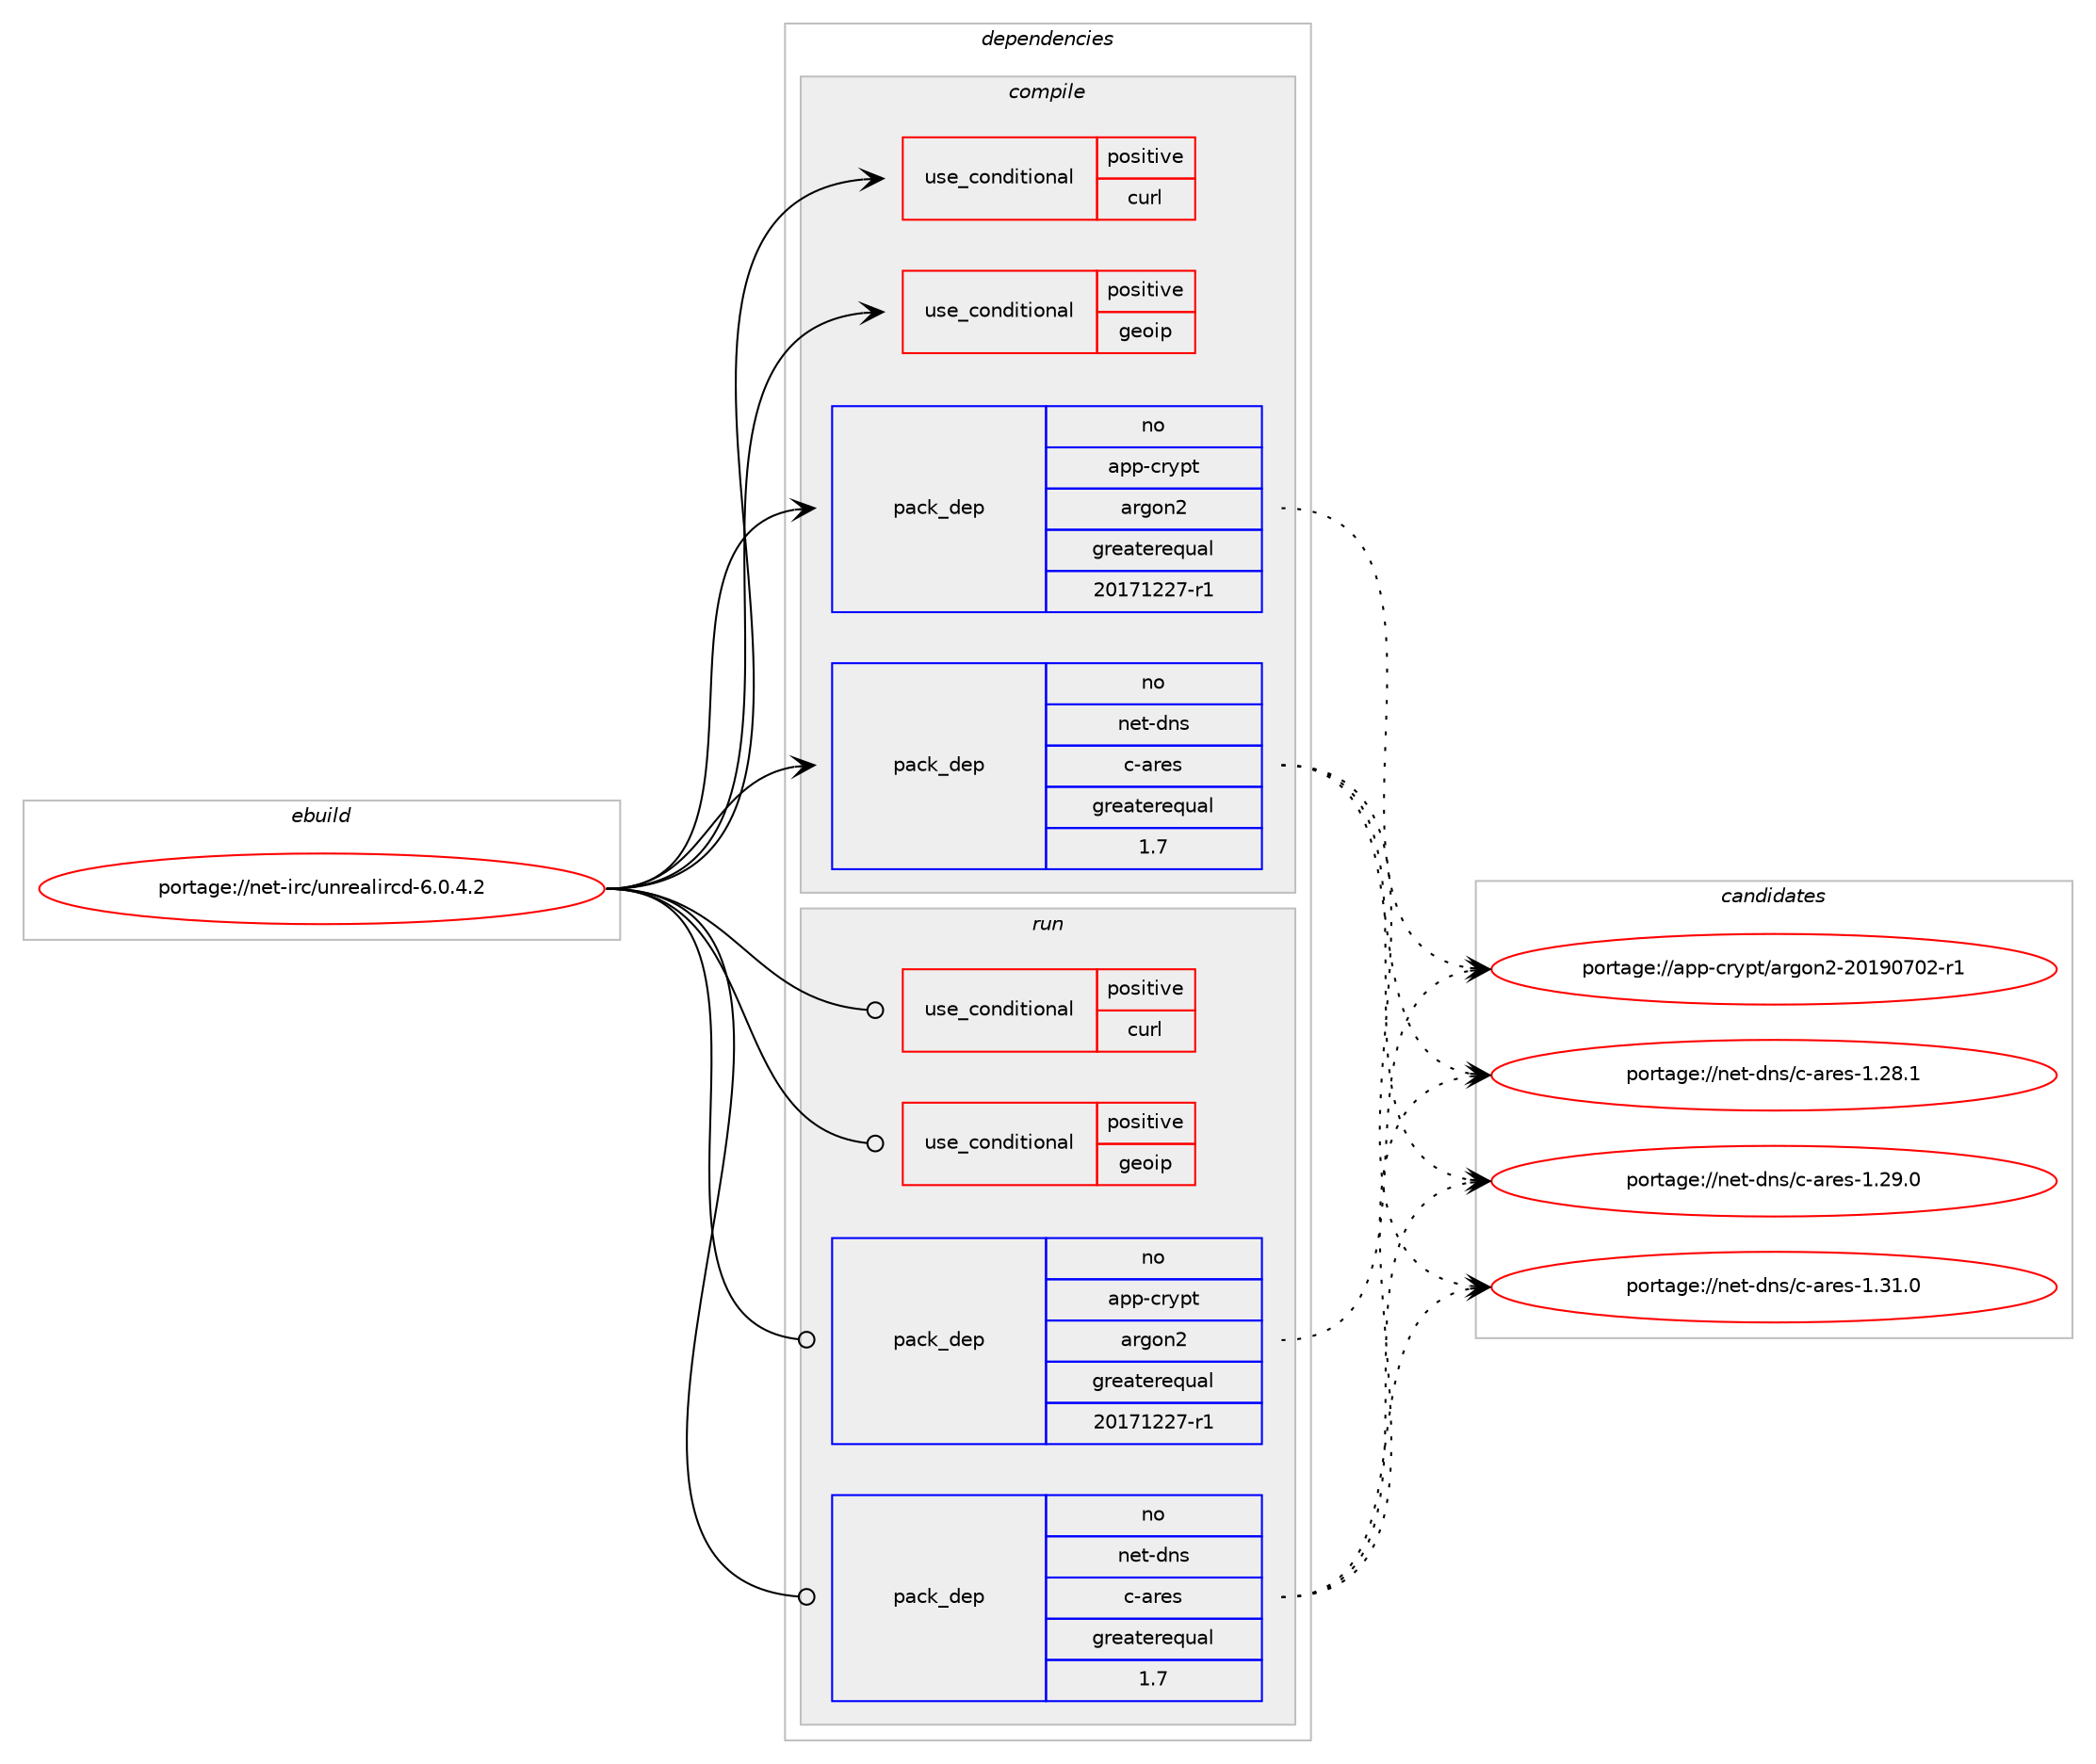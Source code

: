 digraph prolog {

# *************
# Graph options
# *************

newrank=true;
concentrate=true;
compound=true;
graph [rankdir=LR,fontname=Helvetica,fontsize=10,ranksep=1.5];#, ranksep=2.5, nodesep=0.2];
edge  [arrowhead=vee];
node  [fontname=Helvetica,fontsize=10];

# **********
# The ebuild
# **********

subgraph cluster_leftcol {
color=gray;
rank=same;
label=<<i>ebuild</i>>;
id [label="portage://net-irc/unrealircd-6.0.4.2", color=red, width=4, href="../net-irc/unrealircd-6.0.4.2.svg"];
}

# ****************
# The dependencies
# ****************

subgraph cluster_midcol {
color=gray;
label=<<i>dependencies</i>>;
subgraph cluster_compile {
fillcolor="#eeeeee";
style=filled;
label=<<i>compile</i>>;
subgraph cond90379 {
dependency181832 [label=<<TABLE BORDER="0" CELLBORDER="1" CELLSPACING="0" CELLPADDING="4"><TR><TD ROWSPAN="3" CELLPADDING="10">use_conditional</TD></TR><TR><TD>positive</TD></TR><TR><TD>curl</TD></TR></TABLE>>, shape=none, color=red];
# *** BEGIN UNKNOWN DEPENDENCY TYPE (TODO) ***
# dependency181832 -> package_dependency(portage://net-irc/unrealircd-6.0.4.2,install,no,net-misc,curl,none,[,,],[],[use(enable(adns),none)])
# *** END UNKNOWN DEPENDENCY TYPE (TODO) ***

}
id:e -> dependency181832:w [weight=20,style="solid",arrowhead="vee"];
subgraph cond90380 {
dependency181833 [label=<<TABLE BORDER="0" CELLBORDER="1" CELLSPACING="0" CELLPADDING="4"><TR><TD ROWSPAN="3" CELLPADDING="10">use_conditional</TD></TR><TR><TD>positive</TD></TR><TR><TD>geoip</TD></TR></TABLE>>, shape=none, color=red];
# *** BEGIN UNKNOWN DEPENDENCY TYPE (TODO) ***
# dependency181833 -> package_dependency(portage://net-irc/unrealircd-6.0.4.2,install,no,dev-libs,libmaxminddb,none,[,,],[],[])
# *** END UNKNOWN DEPENDENCY TYPE (TODO) ***

}
id:e -> dependency181833:w [weight=20,style="solid",arrowhead="vee"];
# *** BEGIN UNKNOWN DEPENDENCY TYPE (TODO) ***
# id -> package_dependency(portage://net-irc/unrealircd-6.0.4.2,install,no,acct-group,unrealircd,none,[,,],[],[])
# *** END UNKNOWN DEPENDENCY TYPE (TODO) ***

# *** BEGIN UNKNOWN DEPENDENCY TYPE (TODO) ***
# id -> package_dependency(portage://net-irc/unrealircd-6.0.4.2,install,no,acct-user,unrealircd,none,[,,],[],[])
# *** END UNKNOWN DEPENDENCY TYPE (TODO) ***

subgraph pack88878 {
dependency181834 [label=<<TABLE BORDER="0" CELLBORDER="1" CELLSPACING="0" CELLPADDING="4" WIDTH="220"><TR><TD ROWSPAN="6" CELLPADDING="30">pack_dep</TD></TR><TR><TD WIDTH="110">no</TD></TR><TR><TD>app-crypt</TD></TR><TR><TD>argon2</TD></TR><TR><TD>greaterequal</TD></TR><TR><TD>20171227-r1</TD></TR></TABLE>>, shape=none, color=blue];
}
id:e -> dependency181834:w [weight=20,style="solid",arrowhead="vee"];
# *** BEGIN UNKNOWN DEPENDENCY TYPE (TODO) ***
# id -> package_dependency(portage://net-irc/unrealircd-6.0.4.2,install,no,dev-libs,jansson,none,[,,],any_same_slot,[])
# *** END UNKNOWN DEPENDENCY TYPE (TODO) ***

# *** BEGIN UNKNOWN DEPENDENCY TYPE (TODO) ***
# id -> package_dependency(portage://net-irc/unrealircd-6.0.4.2,install,no,dev-libs,libpcre2,none,[,,],[],[])
# *** END UNKNOWN DEPENDENCY TYPE (TODO) ***

# *** BEGIN UNKNOWN DEPENDENCY TYPE (TODO) ***
# id -> package_dependency(portage://net-irc/unrealircd-6.0.4.2,install,no,dev-libs,libsodium,none,[,,],any_same_slot,[])
# *** END UNKNOWN DEPENDENCY TYPE (TODO) ***

# *** BEGIN UNKNOWN DEPENDENCY TYPE (TODO) ***
# id -> package_dependency(portage://net-irc/unrealircd-6.0.4.2,install,no,dev-libs,openssl,none,[,,],any_same_slot,[])
# *** END UNKNOWN DEPENDENCY TYPE (TODO) ***

subgraph pack88879 {
dependency181835 [label=<<TABLE BORDER="0" CELLBORDER="1" CELLSPACING="0" CELLPADDING="4" WIDTH="220"><TR><TD ROWSPAN="6" CELLPADDING="30">pack_dep</TD></TR><TR><TD WIDTH="110">no</TD></TR><TR><TD>net-dns</TD></TR><TR><TD>c-ares</TD></TR><TR><TD>greaterequal</TD></TR><TR><TD>1.7</TD></TR></TABLE>>, shape=none, color=blue];
}
id:e -> dependency181835:w [weight=20,style="solid",arrowhead="vee"];
# *** BEGIN UNKNOWN DEPENDENCY TYPE (TODO) ***
# id -> package_dependency(portage://net-irc/unrealircd-6.0.4.2,install,no,virtual,libcrypt,none,[,,],any_same_slot,[])
# *** END UNKNOWN DEPENDENCY TYPE (TODO) ***

}
subgraph cluster_compileandrun {
fillcolor="#eeeeee";
style=filled;
label=<<i>compile and run</i>>;
}
subgraph cluster_run {
fillcolor="#eeeeee";
style=filled;
label=<<i>run</i>>;
subgraph cond90381 {
dependency181836 [label=<<TABLE BORDER="0" CELLBORDER="1" CELLSPACING="0" CELLPADDING="4"><TR><TD ROWSPAN="3" CELLPADDING="10">use_conditional</TD></TR><TR><TD>positive</TD></TR><TR><TD>curl</TD></TR></TABLE>>, shape=none, color=red];
# *** BEGIN UNKNOWN DEPENDENCY TYPE (TODO) ***
# dependency181836 -> package_dependency(portage://net-irc/unrealircd-6.0.4.2,run,no,net-misc,curl,none,[,,],[],[use(enable(adns),none)])
# *** END UNKNOWN DEPENDENCY TYPE (TODO) ***

}
id:e -> dependency181836:w [weight=20,style="solid",arrowhead="odot"];
subgraph cond90382 {
dependency181837 [label=<<TABLE BORDER="0" CELLBORDER="1" CELLSPACING="0" CELLPADDING="4"><TR><TD ROWSPAN="3" CELLPADDING="10">use_conditional</TD></TR><TR><TD>positive</TD></TR><TR><TD>geoip</TD></TR></TABLE>>, shape=none, color=red];
# *** BEGIN UNKNOWN DEPENDENCY TYPE (TODO) ***
# dependency181837 -> package_dependency(portage://net-irc/unrealircd-6.0.4.2,run,no,dev-libs,libmaxminddb,none,[,,],[],[])
# *** END UNKNOWN DEPENDENCY TYPE (TODO) ***

}
id:e -> dependency181837:w [weight=20,style="solid",arrowhead="odot"];
# *** BEGIN UNKNOWN DEPENDENCY TYPE (TODO) ***
# id -> package_dependency(portage://net-irc/unrealircd-6.0.4.2,run,no,acct-group,unrealircd,none,[,,],[],[])
# *** END UNKNOWN DEPENDENCY TYPE (TODO) ***

# *** BEGIN UNKNOWN DEPENDENCY TYPE (TODO) ***
# id -> package_dependency(portage://net-irc/unrealircd-6.0.4.2,run,no,acct-user,unrealircd,none,[,,],[],[])
# *** END UNKNOWN DEPENDENCY TYPE (TODO) ***

subgraph pack88880 {
dependency181838 [label=<<TABLE BORDER="0" CELLBORDER="1" CELLSPACING="0" CELLPADDING="4" WIDTH="220"><TR><TD ROWSPAN="6" CELLPADDING="30">pack_dep</TD></TR><TR><TD WIDTH="110">no</TD></TR><TR><TD>app-crypt</TD></TR><TR><TD>argon2</TD></TR><TR><TD>greaterequal</TD></TR><TR><TD>20171227-r1</TD></TR></TABLE>>, shape=none, color=blue];
}
id:e -> dependency181838:w [weight=20,style="solid",arrowhead="odot"];
# *** BEGIN UNKNOWN DEPENDENCY TYPE (TODO) ***
# id -> package_dependency(portage://net-irc/unrealircd-6.0.4.2,run,no,dev-libs,jansson,none,[,,],any_same_slot,[])
# *** END UNKNOWN DEPENDENCY TYPE (TODO) ***

# *** BEGIN UNKNOWN DEPENDENCY TYPE (TODO) ***
# id -> package_dependency(portage://net-irc/unrealircd-6.0.4.2,run,no,dev-libs,libpcre2,none,[,,],[],[])
# *** END UNKNOWN DEPENDENCY TYPE (TODO) ***

# *** BEGIN UNKNOWN DEPENDENCY TYPE (TODO) ***
# id -> package_dependency(portage://net-irc/unrealircd-6.0.4.2,run,no,dev-libs,libsodium,none,[,,],any_same_slot,[])
# *** END UNKNOWN DEPENDENCY TYPE (TODO) ***

# *** BEGIN UNKNOWN DEPENDENCY TYPE (TODO) ***
# id -> package_dependency(portage://net-irc/unrealircd-6.0.4.2,run,no,dev-libs,openssl,none,[,,],any_same_slot,[])
# *** END UNKNOWN DEPENDENCY TYPE (TODO) ***

subgraph pack88881 {
dependency181839 [label=<<TABLE BORDER="0" CELLBORDER="1" CELLSPACING="0" CELLPADDING="4" WIDTH="220"><TR><TD ROWSPAN="6" CELLPADDING="30">pack_dep</TD></TR><TR><TD WIDTH="110">no</TD></TR><TR><TD>net-dns</TD></TR><TR><TD>c-ares</TD></TR><TR><TD>greaterequal</TD></TR><TR><TD>1.7</TD></TR></TABLE>>, shape=none, color=blue];
}
id:e -> dependency181839:w [weight=20,style="solid",arrowhead="odot"];
# *** BEGIN UNKNOWN DEPENDENCY TYPE (TODO) ***
# id -> package_dependency(portage://net-irc/unrealircd-6.0.4.2,run,no,virtual,libcrypt,none,[,,],any_same_slot,[])
# *** END UNKNOWN DEPENDENCY TYPE (TODO) ***

# *** BEGIN UNKNOWN DEPENDENCY TYPE (TODO) ***
# id -> package_dependency(portage://net-irc/unrealircd-6.0.4.2,run,no,virtual,tmpfiles,none,[,,],[],[])
# *** END UNKNOWN DEPENDENCY TYPE (TODO) ***

}
}

# **************
# The candidates
# **************

subgraph cluster_choices {
rank=same;
color=gray;
label=<<i>candidates</i>>;

subgraph choice88878 {
color=black;
nodesep=1;
choice9711211245991141211121164797114103111110504550484957485548504511449 [label="portage://app-crypt/argon2-20190702-r1", color=red, width=4,href="../app-crypt/argon2-20190702-r1.svg"];
dependency181834:e -> choice9711211245991141211121164797114103111110504550484957485548504511449:w [style=dotted,weight="100"];
}
subgraph choice88879 {
color=black;
nodesep=1;
choice110101116451001101154799459711410111545494650564649 [label="portage://net-dns/c-ares-1.28.1", color=red, width=4,href="../net-dns/c-ares-1.28.1.svg"];
choice110101116451001101154799459711410111545494650574648 [label="portage://net-dns/c-ares-1.29.0", color=red, width=4,href="../net-dns/c-ares-1.29.0.svg"];
choice110101116451001101154799459711410111545494651494648 [label="portage://net-dns/c-ares-1.31.0", color=red, width=4,href="../net-dns/c-ares-1.31.0.svg"];
dependency181835:e -> choice110101116451001101154799459711410111545494650564649:w [style=dotted,weight="100"];
dependency181835:e -> choice110101116451001101154799459711410111545494650574648:w [style=dotted,weight="100"];
dependency181835:e -> choice110101116451001101154799459711410111545494651494648:w [style=dotted,weight="100"];
}
subgraph choice88880 {
color=black;
nodesep=1;
choice9711211245991141211121164797114103111110504550484957485548504511449 [label="portage://app-crypt/argon2-20190702-r1", color=red, width=4,href="../app-crypt/argon2-20190702-r1.svg"];
dependency181838:e -> choice9711211245991141211121164797114103111110504550484957485548504511449:w [style=dotted,weight="100"];
}
subgraph choice88881 {
color=black;
nodesep=1;
choice110101116451001101154799459711410111545494650564649 [label="portage://net-dns/c-ares-1.28.1", color=red, width=4,href="../net-dns/c-ares-1.28.1.svg"];
choice110101116451001101154799459711410111545494650574648 [label="portage://net-dns/c-ares-1.29.0", color=red, width=4,href="../net-dns/c-ares-1.29.0.svg"];
choice110101116451001101154799459711410111545494651494648 [label="portage://net-dns/c-ares-1.31.0", color=red, width=4,href="../net-dns/c-ares-1.31.0.svg"];
dependency181839:e -> choice110101116451001101154799459711410111545494650564649:w [style=dotted,weight="100"];
dependency181839:e -> choice110101116451001101154799459711410111545494650574648:w [style=dotted,weight="100"];
dependency181839:e -> choice110101116451001101154799459711410111545494651494648:w [style=dotted,weight="100"];
}
}

}

